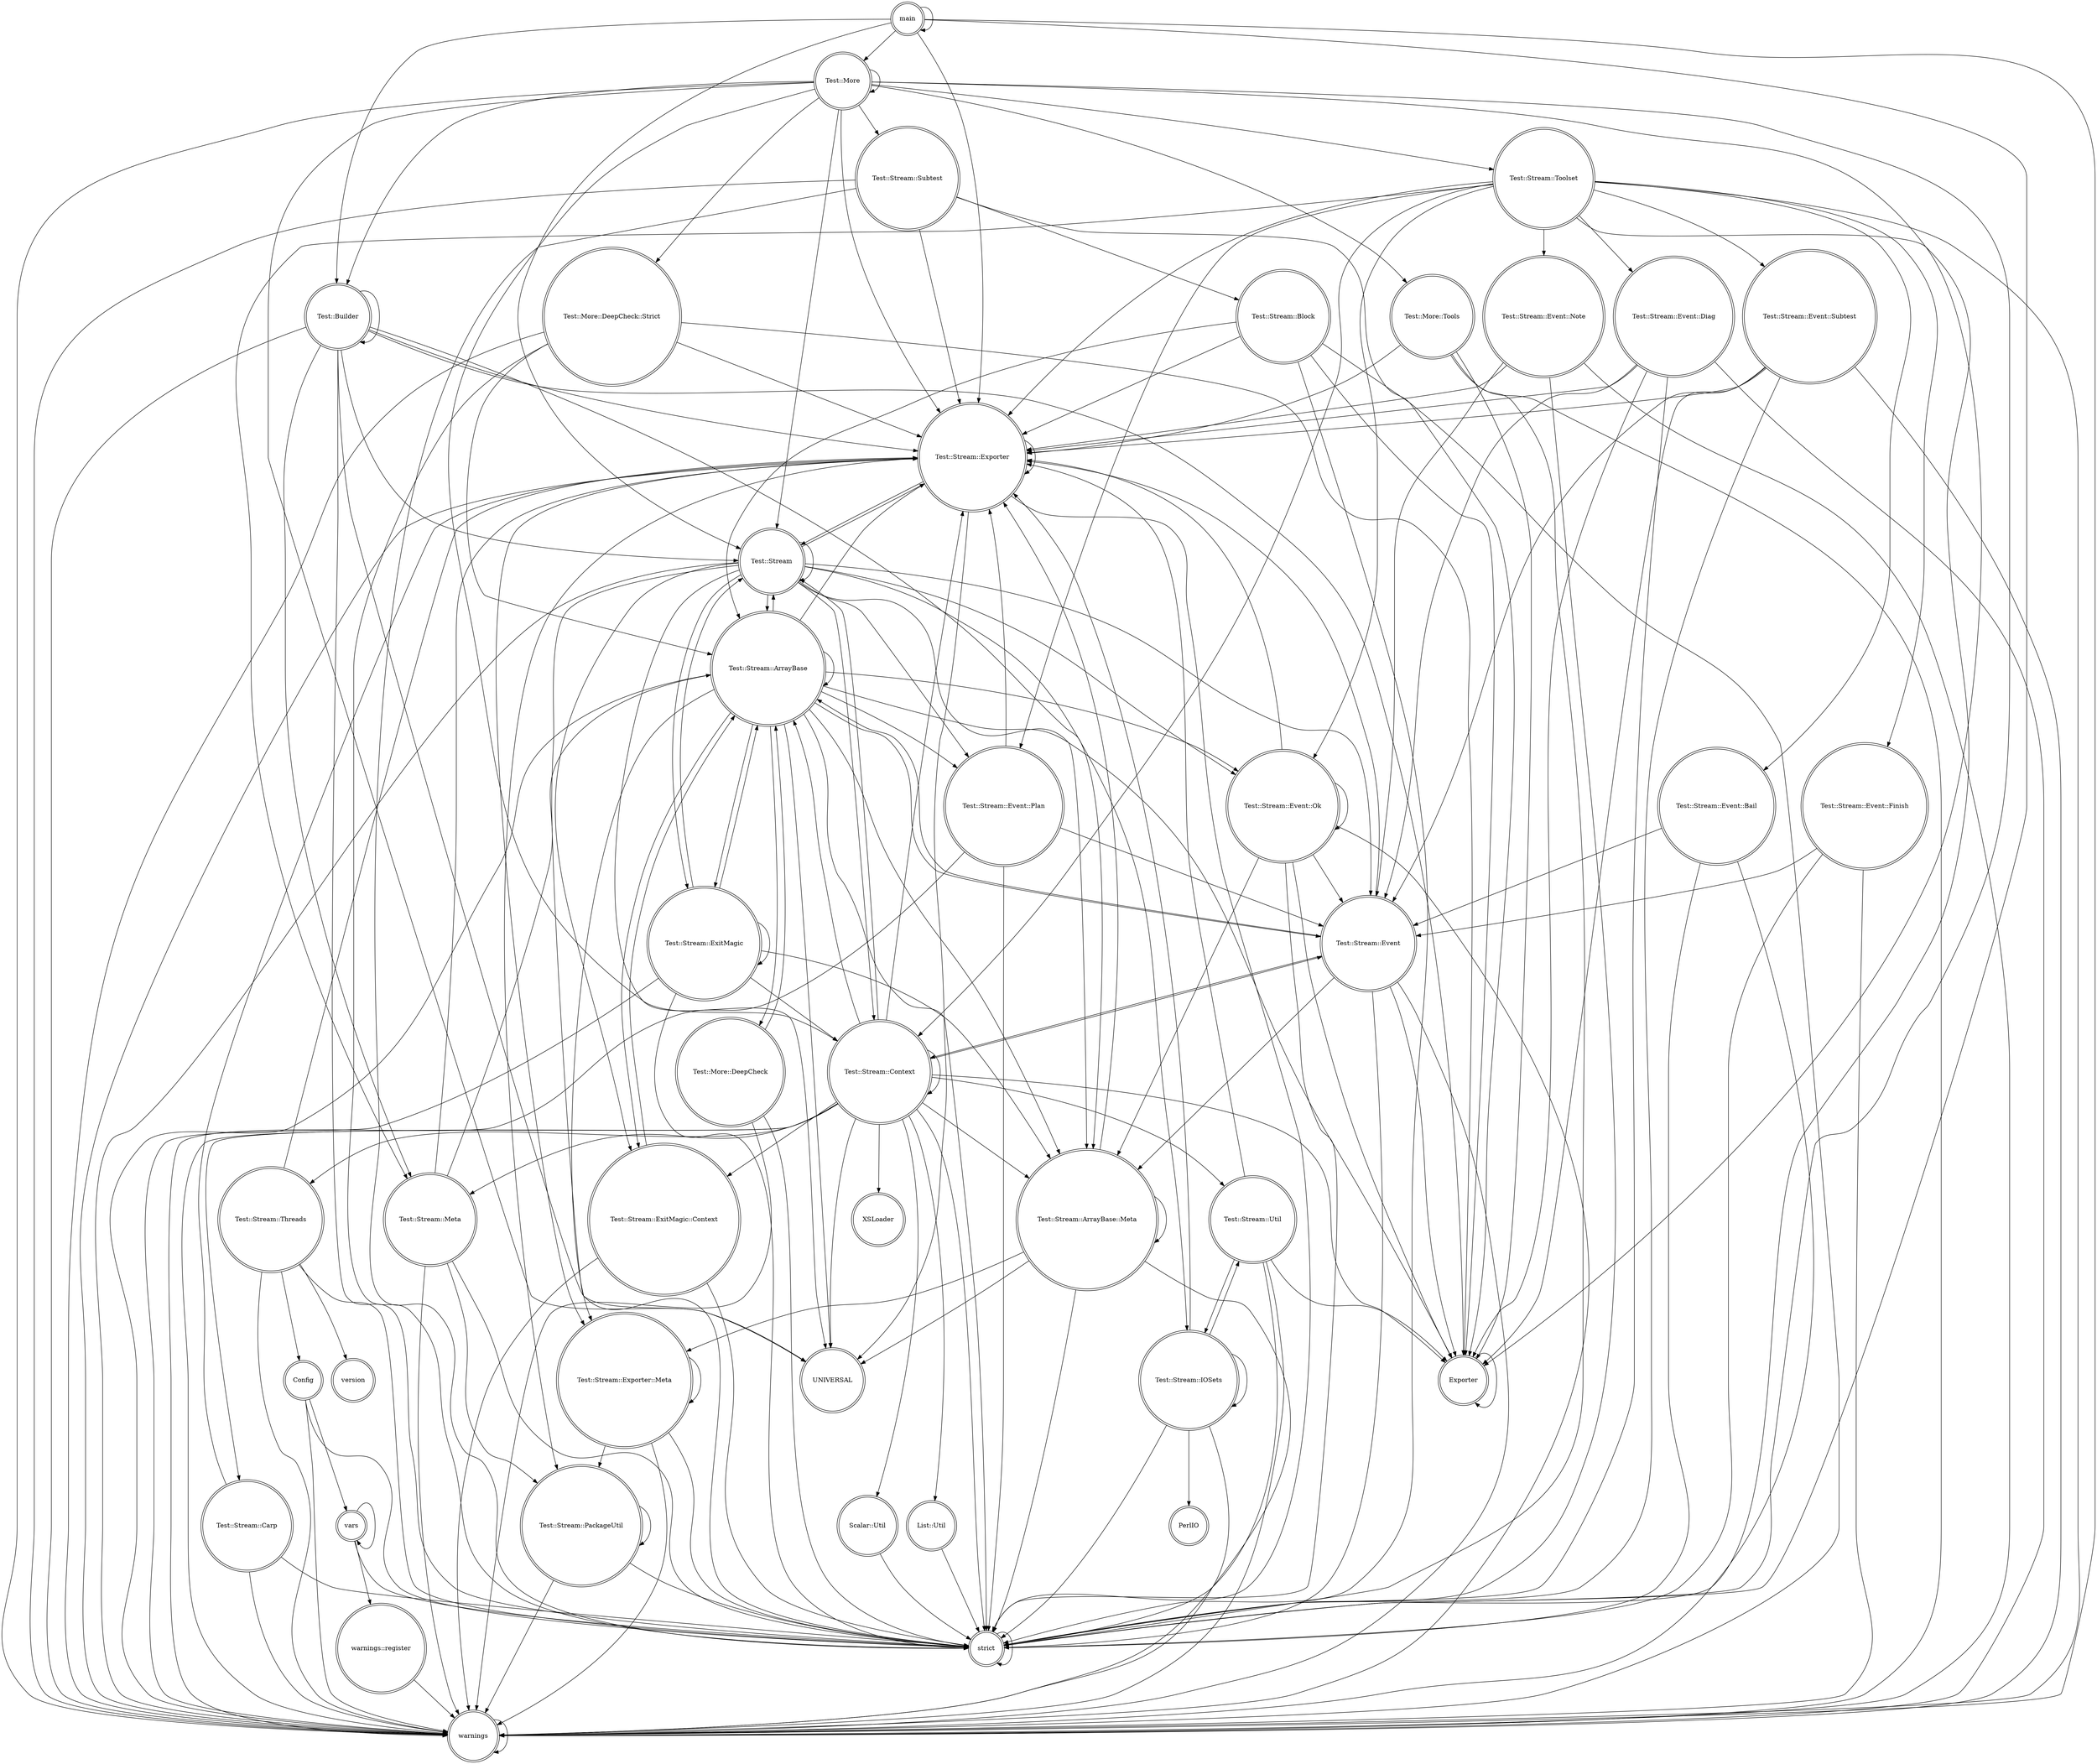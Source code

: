 digraph {
graph [overlap=false]
node [shape=doublecircle];
"main" -> "main";
"Test::Stream::Toolset" -> "Test::Stream::Event::Note";
"Test::Stream::Block" -> "Test::Stream::ArrayBase";
"Test::Stream::Event::Finish" -> "strict";
"Test::More" -> "Test::Stream";
"Test::Stream::PackageUtil" -> "Test::Stream::PackageUtil";
"Test::Stream::Event::Ok" -> "Exporter";
"Test::Stream::Event::Ok" -> "warnings";
"Test::Stream::ArrayBase" -> "Test::Stream::Exporter";
"Test::Stream::Exporter" -> "Test::Stream::PackageUtil";
"Test::Stream::Util" -> "strict";
"Test::Builder" -> "Exporter";
"Test::Builder" -> "Test::Stream::Exporter";
"main" -> "Test::Builder";
"Test::Stream::Carp" -> "strict";
"Test::Stream::Block" -> "Exporter";
"Test::Stream::Carp" -> "Test::Stream::Exporter";
"Test::Stream::Meta" -> "strict";
"main" -> "Test::Stream::Exporter";
"Test::More" -> "Test::Stream::Subtest";
"Test::More" -> "Test::Stream::Toolset";
"Test::Stream::Toolset" -> "strict";
"Test::More" -> "warnings";
"Test::Stream::Carp" -> "warnings";
"Test::Builder" -> "strict";
"Test::Stream::Threads" -> "Config";
"Test::More" -> "Test::Builder";
"Test::Stream::Context" -> "Exporter";
"Test::Stream::IOSets" -> "Test::Stream::Util";
"main" -> "strict";
"Test::Stream::PackageUtil" -> "warnings";
"Test::Stream::Context" -> "Test::Stream::Util";
"Test::Stream" -> "Test::Stream::Event::Plan";
"Test::Stream::Event::Subtest" -> "Exporter";
"main" -> "warnings";
"Test::Stream::Meta" -> "warnings";
"strict" -> "strict";
"Test::Stream::Util" -> "warnings";
"Test::Stream" -> "Test::Stream::ExitMagic";
"Test::Stream::Context" -> "UNIVERSAL";
"Test::Stream::Exporter::Meta" -> "strict";
"Test::Stream::Threads" -> "warnings";
"Test::Stream::ArrayBase" -> "strict";
"Test::Stream::Event::Ok" -> "Test::Stream::ArrayBase::Meta";
"Test::More" -> "Test::More";
"Test::Stream::Block" -> "warnings";
"Test::Stream::Context" -> "warnings";
"Test::More" -> "Test::More::Tools";
"Test::Stream::Subtest" -> "Exporter";
"Test::More::Tools" -> "strict";
"Test::Stream::ArrayBase::Meta" -> "strict";
"Test::Stream::Event::Note" -> "Test::Stream::Event";
"Test::Stream::Meta" -> "Test::Stream::ArrayBase";
"Exporter" -> "Exporter";
"Test::Stream::Toolset" -> "Test::Stream::Event::Finish";
"Test::Stream::IOSets" -> "Test::Stream::Exporter";
"Test::Stream::ArrayBase::Meta" -> "warnings";
"Test::More" -> "Test::More::DeepCheck::Strict";
"vars" -> "strict";
"vars" -> "warnings::register";
"Test::Stream::Context" -> "XSLoader";
"Test::Stream::IOSets" -> "Test::Stream::IOSets";
"Test::Stream::Context" -> "Test::Stream::Threads";
"Test::Stream::ArrayBase::Meta" -> "Test::Stream::ArrayBase::Meta";
"Test::Stream::Meta" -> "Test::Stream::PackageUtil";
"Test::Stream::Event::Bail" -> "warnings";
"Test::Stream::ArrayBase" -> "Test::Stream::Event";
"Test::Stream::Threads" -> "strict";
"Test::Stream::Event" -> "Test::Stream::ArrayBase";
"Test::Stream::Event::Plan" -> "warnings";
"Test::Stream::Event" -> "warnings";
"vars" -> "vars";
"Test::Stream::Context" -> "Test::Stream::Carp";
"Test::Stream::Block" -> "Test::Stream::Exporter";
"Test::Stream::Event::Diag" -> "Test::Stream::Exporter";
"Test::Builder" -> "Test::Stream::Meta";
"Test::Stream::ArrayBase" -> "Test::Stream::Exporter::Meta";
"Test::Stream::Meta" -> "Test::Stream::Exporter";
"Test::Builder" -> "UNIVERSAL";
"Test::Stream::Event::Diag" -> "warnings";
"Test::Stream::Toolset" -> "Test::Stream::Event::Bail";
"Test::Stream::ExitMagic" -> "warnings";
"Test::Stream::ArrayBase" -> "Test::Stream::ExitMagic";
"Test::Stream::ExitMagic" -> "Test::Stream::ArrayBase";
"Test::Stream::ExitMagic::Context" -> "strict";
"Test::Stream::ArrayBase" -> "Test::Stream::Event::Plan";
"Test::More" -> "Exporter";
"Test::Stream::Exporter" -> "warnings";
"Test::Stream::Util" -> "Exporter";
"Test::Stream::Event::Note" -> "warnings";
"Test::Stream::Block" -> "strict";
"Test::More" -> "strict";
"Test::Builder" -> "Test::Stream::ArrayBase::Meta";
"Test::Stream::Exporter" -> "UNIVERSAL";
"Test::Stream::Context" -> "Test::Stream";
"Test::Stream::IOSets" -> "PerlIO";
"Test::Stream::Event::Subtest" -> "warnings";
"Test::Stream::ArrayBase" -> "Test::Stream";
"Test::Stream::ExitMagic::Context" -> "Test::Stream::ArrayBase";
"Test::Stream::ExitMagic" -> "Test::Stream::ArrayBase::Meta";
"Test::Stream" -> "Test::Stream::Context";
"Test::Stream::Context" -> "Scalar::Util";
"Test::Stream" -> "Test::Stream::Exporter";
"Test::Stream::Context" -> "strict";
"Test::Stream::Event::Plan" -> "Test::Stream::Event";
"Test::Stream::Event::Diag" -> "strict";
"Test::Stream::Event::Bail" -> "strict";
"Test::Stream::Event::Bail" -> "Test::Stream::Event";
"Test::Stream" -> "Test::Stream::Event";
"Test::Stream::Threads" -> "version";
"Test::Builder" -> "Test::Stream";
"Test::Stream::ArrayBase::Meta" -> "UNIVERSAL";
"Test::Stream::ArrayBase" -> "Test::Stream::ArrayBase::Meta";
"Test::Stream::Event" -> "Test::Stream::ArrayBase::Meta";
"Test::Stream::ArrayBase" -> "Exporter";
"Test::Stream::Event" -> "strict";
"Test::Stream::Context" -> "Test::Stream::Meta";
"Test::Stream::PackageUtil" -> "strict";
"Test::Stream::Event::Diag" -> "Test::Stream::Event";
"Test::Stream::Event::Ok" -> "Test::Stream::Event::Ok";
"Test::More::DeepCheck::Strict" -> "strict";
"Test::Stream::Event::Finish" -> "warnings";
"Test::Stream::Exporter" -> "Test::Stream::Exporter";
"Test::Stream::Event::Subtest" -> "strict";
"Test::Stream::Context" -> "Test::Stream::ArrayBase";
"Test::Stream::Subtest" -> "Test::Stream::Exporter";
"Test::Stream::ArrayBase::Meta" -> "Test::Stream::Exporter::Meta";
"Test::Stream::IOSets" -> "strict";
"Test::More" -> "Test::Stream::Exporter";
"Test::More::DeepCheck::Strict" -> "Test::Stream::ArrayBase";
"Test::Stream::Exporter" -> "strict";
"List::Util" -> "strict";
"Test::Stream::ArrayBase::Meta" -> "Test::Stream::Exporter";
"Test::Stream::Event" -> "Exporter";
"Test::Stream::Toolset" -> "warnings";
"Test::Stream::ArrayBase" -> "warnings";
"Test::Stream::Exporter::Meta" -> "Test::Stream::PackageUtil";
"Test::More" -> "Test::Stream::Context";
"Test::Stream::Exporter" -> "Test::Stream::Exporter::Meta";
"Test::More::DeepCheck" -> "strict";
"warnings::register" -> "warnings";
"Test::Stream" -> "strict";
"Test::Stream::Event::Note" -> "strict";
"Test::Stream" -> "Test::Stream";
"Test::Stream::Toolset" -> "Test::Stream::Event::Plan";
"Test::Stream::Subtest" -> "strict";
"Test::Stream::ExitMagic" -> "strict";
"main" -> "Test::More";
"Test::Stream::ExitMagic::Context" -> "warnings";
"Test::Stream" -> "warnings";
"Test::Stream" -> "Test::Stream::IOSets";
"Test::More::DeepCheck" -> "warnings";
"Test::Stream" -> "Test::Stream::ArrayBase::Meta";
"Test::More::DeepCheck::Strict" -> "Test::Stream::Exporter";
"Test::More::Tools" -> "Test::Stream::Exporter";
"Test::Stream" -> "Test::Stream::Event::Ok";
"Test::Stream::Util" -> "Test::Stream::Exporter";
"Test::Stream::Exporter" -> "Test::Stream";
"Test::Stream::Event::Subtest" -> "Test::Stream::Exporter";
"Test::Stream::Event" -> "Test::Stream::Context";
"Test::More::Tools" -> "Exporter";
"Test::Stream::Event::Subtest" -> "Test::Stream::Event";
"Test::Stream::Event::Plan" -> "Test::Stream::Exporter";
"Test::Stream::ArrayBase" -> "Test::Stream::Event::Ok";
"Test::Stream::ExitMagic" -> "Test::Stream";
"Test::More" -> "UNIVERSAL";
"Config" -> "vars";
"Test::Builder" -> "warnings";
"Test::Stream::Subtest" -> "warnings";
"Test::Stream::Util" -> "Test::Stream::IOSets";
"Config" -> "warnings";
"Test::Stream::Exporter::Meta" -> "Test::Stream::Exporter::Meta";
"Test::More::DeepCheck::Strict" -> "warnings";
"Test::Stream::Event::Finish" -> "Test::Stream::Event";
"Test::Stream::Context" -> "Test::Stream::Context";
"Test::Stream::Event::Plan" -> "strict";
"Config" -> "strict";
"Test::Stream" -> "Test::Stream::ArrayBase";
"Test::Stream::Event::Ok" -> "strict";
"Test::Stream::Context" -> "Test::Stream::Exporter";
"Test::Stream::Toolset" -> "Test::Stream::Event::Ok";
"Test::More::Tools" -> "warnings";
"Test::Stream::Toolset" -> "Test::Stream::Exporter";
"Test::Stream::Toolset" -> "Test::Stream::Event::Subtest";
"Test::Stream::Context" -> "List::Util";
"Test::Stream::Subtest" -> "Test::Stream::Block";
"Test::Stream::Context" -> "Test::Stream::ExitMagic::Context";
"Test::Stream::Toolset" -> "Test::Stream::Event::Diag";
"main" -> "Test::Stream";
"Scalar::Util" -> "strict";
"Test::Stream::ExitMagic" -> "Test::Stream::Context";
"Test::Stream::ExitMagic" -> "Test::Stream::ExitMagic";
"Test::Stream::IOSets" -> "warnings";
"Test::More::DeepCheck::Strict" -> "Exporter";
"Test::Stream::Context" -> "Test::Stream::Event";
"Test::Stream::Context" -> "Test::Stream::ArrayBase::Meta";
"Test::Stream::Toolset" -> "Test::Stream::Meta";
"Test::Stream::ArrayBase" -> "Test::Stream::ArrayBase";
"Test::Stream::Exporter::Meta" -> "warnings";
"Test::Stream::ArrayBase" -> "Test::Stream::ExitMagic::Context";
"Test::Stream::Threads" -> "Test::Stream::Exporter";
"Test::Stream::ArrayBase" -> "Test::More::DeepCheck";
"Test::Stream::Event::Ok" -> "Test::Stream::Exporter";
"Test::Stream::Event::Ok" -> "Test::Stream::Event";
"Test::Stream::Toolset" -> "Test::Stream::Context";
"Test::Stream::Event::Note" -> "Test::Stream::Exporter";
"Test::Stream::Event" -> "Test::Stream::Exporter";
"Test::Stream" -> "UNIVERSAL";
"warnings" -> "warnings";
"Test::Stream::ArrayBase" -> "UNIVERSAL";
"Test::Stream" -> "Test::Stream::ExitMagic::Context";
"Test::More::DeepCheck" -> "Test::Stream::ArrayBase";
"Test::Builder" -> "Test::Builder";
"Test::Stream::Event::Diag" -> "Exporter";
}

